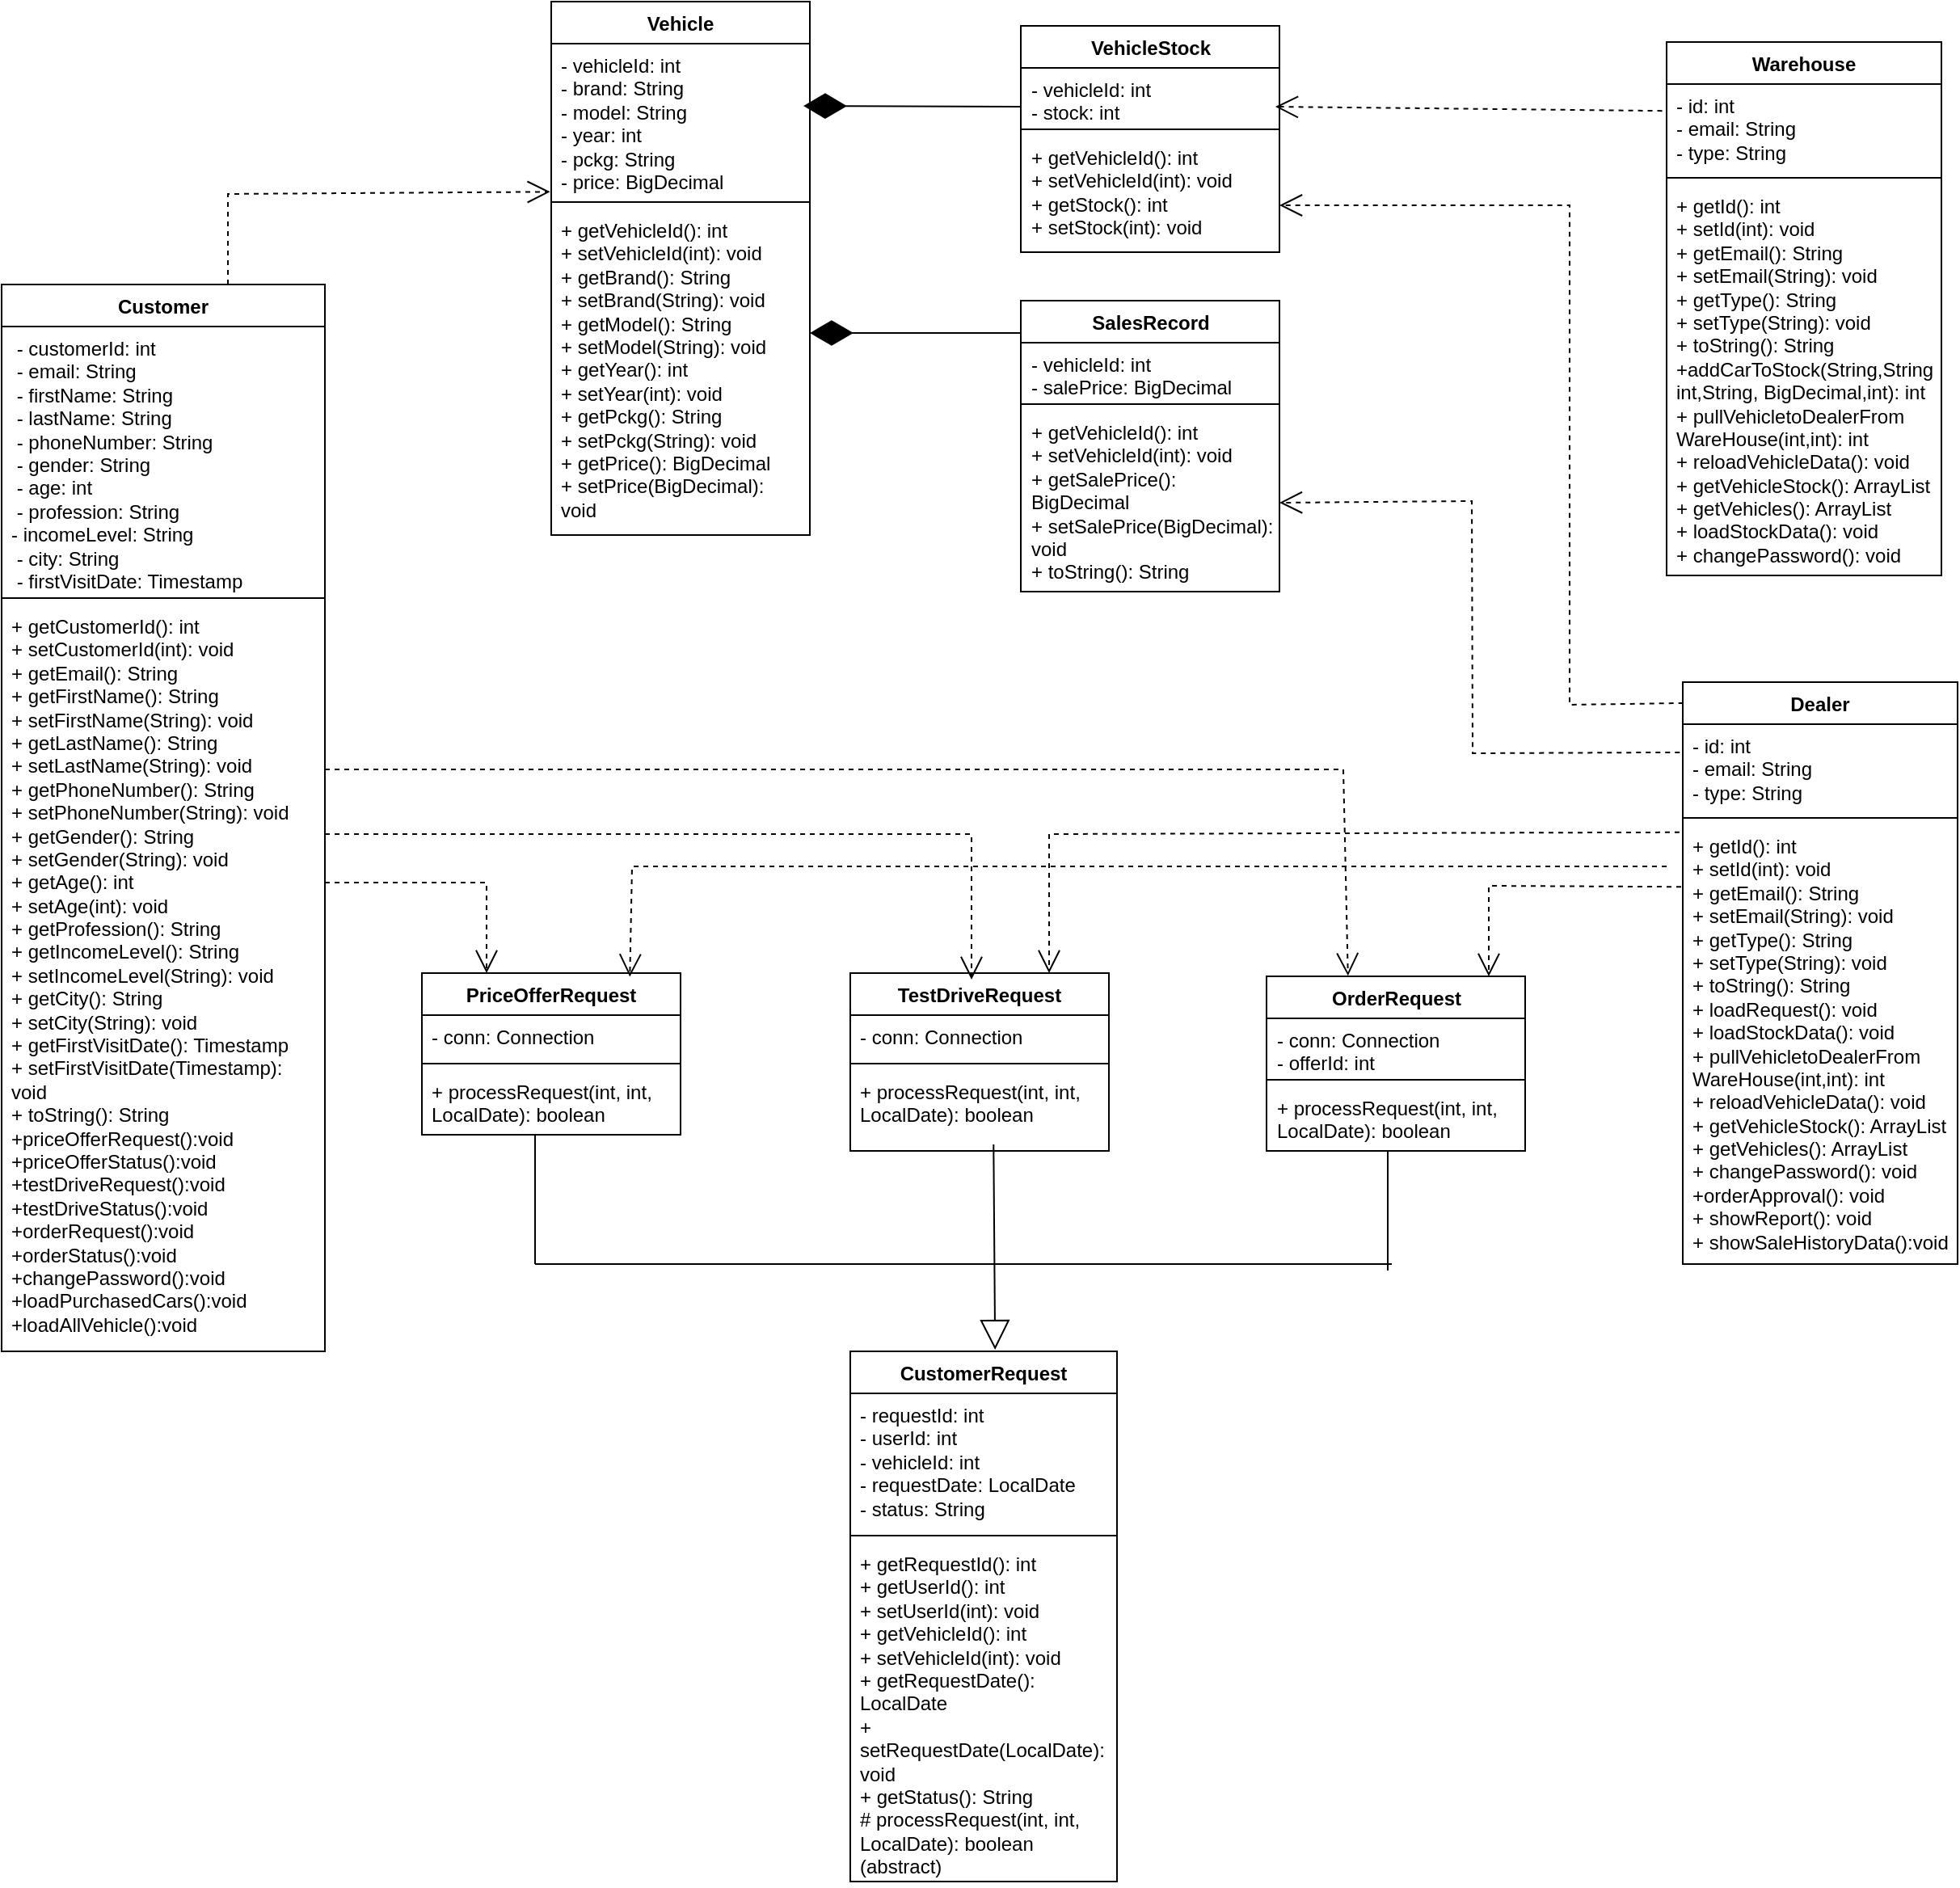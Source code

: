 <mxfile version="27.0.6">
  <diagram id="x4PMkEdaliVvU4ubL6ev" name="Sayfa -3">
    <mxGraphModel dx="1379" dy="4238" grid="1" gridSize="10" guides="1" tooltips="1" connect="1" arrows="1" fold="1" page="1" pageScale="1" pageWidth="827" pageHeight="1169" math="0" shadow="0">
      <root>
        <mxCell id="0" />
        <mxCell id="1" parent="0" />
        <mxCell id="O4r0DEGUuwY-fW2WoaTw-1" value="Customer" style="swimlane;fontStyle=1;align=center;verticalAlign=top;childLayout=stackLayout;horizontal=1;startSize=26;horizontalStack=0;resizeParent=1;resizeParentMax=0;resizeLast=0;collapsible=1;marginBottom=0;whiteSpace=wrap;html=1;" parent="1" vertex="1">
          <mxGeometry x="70" y="-2260" width="200" height="660" as="geometry" />
        </mxCell>
        <mxCell id="O4r0DEGUuwY-fW2WoaTw-2" value="&lt;div&gt;&amp;nbsp;- customerId: int&amp;nbsp; &amp;nbsp; &amp;nbsp; &amp;nbsp;&amp;nbsp;&lt;/div&gt;&lt;div&gt;&lt;span style=&quot;background-color: transparent; color: light-dark(rgb(0, 0, 0), rgb(255, 255, 255));&quot;&gt;&amp;nbsp;- email: String&amp;nbsp; &amp;nbsp; &amp;nbsp; &amp;nbsp; &amp;nbsp; &amp;nbsp;&amp;nbsp;&lt;/span&gt;&lt;/div&gt;&lt;div&gt;&amp;nbsp;- firstName: String&amp;nbsp; &amp;nbsp; &amp;nbsp; &amp;nbsp;&amp;nbsp;&lt;/div&gt;&lt;div&gt;&amp;nbsp;- lastName: String&amp;nbsp; &amp;nbsp; &amp;nbsp; &amp;nbsp; &amp;nbsp;&lt;/div&gt;&lt;div&gt;&amp;nbsp;- phoneNumber: String&amp;nbsp; &amp;nbsp; &amp;nbsp;&amp;nbsp;&lt;/div&gt;&lt;div&gt;&amp;nbsp;- gender: String&amp;nbsp; &amp;nbsp; &amp;nbsp; &amp;nbsp; &amp;nbsp; &amp;nbsp;&lt;/div&gt;&lt;div&gt;&amp;nbsp;- age: int&amp;nbsp; &amp;nbsp; &amp;nbsp; &amp;nbsp; &amp;nbsp; &amp;nbsp; &amp;nbsp; &amp;nbsp; &amp;nbsp;&lt;/div&gt;&lt;div&gt;&amp;nbsp;- profession: String&amp;nbsp; &amp;nbsp; &amp;nbsp; &amp;nbsp;&lt;/div&gt;&lt;div&gt;- incomeLevel: String&amp;nbsp; &amp;nbsp; &amp;nbsp;&amp;nbsp;&lt;/div&gt;&lt;div&gt;&amp;nbsp;- city: String&amp;nbsp; &amp;nbsp; &amp;nbsp; &amp;nbsp; &amp;nbsp; &amp;nbsp; &amp;nbsp;&lt;/div&gt;&lt;div&gt;&amp;nbsp;- firstVisitDate: Timestamp&lt;br&gt;&lt;/div&gt;" style="text;strokeColor=none;fillColor=none;align=left;verticalAlign=top;spacingLeft=4;spacingRight=4;overflow=hidden;rotatable=0;points=[[0,0.5],[1,0.5]];portConstraint=eastwest;whiteSpace=wrap;html=1;" parent="O4r0DEGUuwY-fW2WoaTw-1" vertex="1">
          <mxGeometry y="26" width="200" height="164" as="geometry" />
        </mxCell>
        <mxCell id="O4r0DEGUuwY-fW2WoaTw-3" value="" style="line;strokeWidth=1;fillColor=none;align=left;verticalAlign=middle;spacingTop=-1;spacingLeft=3;spacingRight=3;rotatable=0;labelPosition=right;points=[];portConstraint=eastwest;strokeColor=inherit;" parent="O4r0DEGUuwY-fW2WoaTw-1" vertex="1">
          <mxGeometry y="190" width="200" height="8" as="geometry" />
        </mxCell>
        <mxCell id="O4r0DEGUuwY-fW2WoaTw-4" value="&lt;div&gt;+ getCustomerId(): int&lt;/div&gt;&lt;div&gt;+ setCustomerId(int): void&lt;/div&gt;&lt;div&gt;+ getEmail(): String&lt;/div&gt;&lt;div&gt;+ getFirstName(): String&lt;/div&gt;&lt;div&gt;+ setFirstName(String): void&lt;/div&gt;&lt;div&gt;+ getLastName(): String&lt;/div&gt;&lt;div&gt;+ setLastName(String): void&lt;/div&gt;&lt;div&gt;+ getPhoneNumber(): String&lt;/div&gt;&lt;div&gt;+ setPhoneNumber(String): void&lt;/div&gt;&lt;div&gt;+ getGender(): String&lt;/div&gt;&lt;div&gt;+ setGender(String): void&lt;/div&gt;&lt;div&gt;+ getAge(): int&lt;/div&gt;&lt;div&gt;+ setAge(int): void&lt;/div&gt;&lt;div&gt;+ getProfession(): String&lt;/div&gt;&lt;div&gt;+ getIncomeLevel(): String&lt;/div&gt;&lt;div&gt;+ setIncomeLevel(String): void&lt;/div&gt;&lt;div&gt;+ getCity(): String&lt;/div&gt;&lt;div&gt;+ setCity(String): void&lt;/div&gt;&lt;div&gt;+ getFirstVisitDate(): Timestamp&lt;/div&gt;&lt;div&gt;+ setFirstVisitDate(Timestamp): void&lt;/div&gt;&lt;div&gt;+ toString(): String&lt;/div&gt;&lt;div&gt;+priceOfferRequest():void&lt;/div&gt;&lt;div&gt;+priceOfferStatus():void&lt;/div&gt;&lt;div&gt;+testDriveRequest():void&lt;/div&gt;&lt;div&gt;+testDriveStatus():void&lt;/div&gt;&lt;div&gt;+orderRequest():void&lt;/div&gt;&lt;div&gt;+orderStatus():void&lt;/div&gt;&lt;div&gt;+changePassword():void&lt;/div&gt;&lt;div&gt;+loadPurchasedCars():void&lt;/div&gt;&lt;div&gt;+loadAllVehicle():void&lt;/div&gt;" style="text;strokeColor=none;fillColor=none;align=left;verticalAlign=top;spacingLeft=4;spacingRight=4;overflow=hidden;rotatable=0;points=[[0,0.5],[1,0.5]];portConstraint=eastwest;whiteSpace=wrap;html=1;" parent="O4r0DEGUuwY-fW2WoaTw-1" vertex="1">
          <mxGeometry y="198" width="200" height="462" as="geometry" />
        </mxCell>
        <mxCell id="O4r0DEGUuwY-fW2WoaTw-5" value="Warehouse&lt;div&gt;&lt;br&gt;&lt;/div&gt;" style="swimlane;fontStyle=1;align=center;verticalAlign=top;childLayout=stackLayout;horizontal=1;startSize=26;horizontalStack=0;resizeParent=1;resizeParentMax=0;resizeLast=0;collapsible=1;marginBottom=0;whiteSpace=wrap;html=1;" parent="1" vertex="1">
          <mxGeometry x="1100" y="-2410" width="170" height="330" as="geometry" />
        </mxCell>
        <mxCell id="O4r0DEGUuwY-fW2WoaTw-6" value="&lt;div&gt;- id: int&lt;/div&gt;&lt;div&gt;- email: String&lt;/div&gt;&lt;div&gt;- type: String&lt;/div&gt;" style="text;strokeColor=none;fillColor=none;align=left;verticalAlign=top;spacingLeft=4;spacingRight=4;overflow=hidden;rotatable=0;points=[[0,0.5],[1,0.5]];portConstraint=eastwest;whiteSpace=wrap;html=1;" parent="O4r0DEGUuwY-fW2WoaTw-5" vertex="1">
          <mxGeometry y="26" width="170" height="54" as="geometry" />
        </mxCell>
        <mxCell id="O4r0DEGUuwY-fW2WoaTw-7" value="" style="line;strokeWidth=1;fillColor=none;align=left;verticalAlign=middle;spacingTop=-1;spacingLeft=3;spacingRight=3;rotatable=0;labelPosition=right;points=[];portConstraint=eastwest;strokeColor=inherit;" parent="O4r0DEGUuwY-fW2WoaTw-5" vertex="1">
          <mxGeometry y="80" width="170" height="8" as="geometry" />
        </mxCell>
        <mxCell id="O4r0DEGUuwY-fW2WoaTw-8" value="&lt;div&gt;+ getId(): int&lt;/div&gt;&lt;div&gt;+ setId(int): void&lt;/div&gt;&lt;div&gt;+ getEmail(): String&lt;/div&gt;&lt;div&gt;+ setEmail(String): void&lt;/div&gt;&lt;div&gt;+ getType(): String&lt;/div&gt;&lt;div&gt;+ setType(String): void&lt;/div&gt;&lt;div&gt;+ toString(): String&lt;/div&gt;&lt;div&gt;+addCarToStock(String,String,&lt;/div&gt;&lt;div&gt;int,String, BigDecimal,int): int&lt;/div&gt;&lt;div&gt;&lt;div&gt;+ pullVehicletoDealerFrom&lt;/div&gt;&lt;div&gt;WareHouse(int,int): int&lt;/div&gt;&lt;/div&gt;&lt;div&gt;+ reloadVehicleData(): void&lt;/div&gt;&lt;div&gt;+ getVehicleStock(): ArrayList&lt;/div&gt;&lt;div&gt;+ getVehicles(): ArrayList&lt;/div&gt;&lt;div&gt;&lt;div&gt;+ loadStockData(): void&lt;/div&gt;&lt;/div&gt;&lt;div&gt;&lt;div&gt;+ changePassword(): void&lt;/div&gt;&lt;/div&gt;&lt;div&gt;&lt;br&gt;&lt;/div&gt;&lt;div&gt;&lt;br&gt;&lt;/div&gt;&lt;div&gt;&lt;br&gt;&lt;/div&gt;&lt;div&gt;&lt;br&gt;&lt;/div&gt;" style="text;strokeColor=none;fillColor=none;align=left;verticalAlign=top;spacingLeft=4;spacingRight=4;overflow=hidden;rotatable=0;points=[[0,0.5],[1,0.5]];portConstraint=eastwest;whiteSpace=wrap;html=1;" parent="O4r0DEGUuwY-fW2WoaTw-5" vertex="1">
          <mxGeometry y="88" width="170" height="242" as="geometry" />
        </mxCell>
        <mxCell id="O4r0DEGUuwY-fW2WoaTw-9" value="VehicleStock" style="swimlane;fontStyle=1;align=center;verticalAlign=top;childLayout=stackLayout;horizontal=1;startSize=26;horizontalStack=0;resizeParent=1;resizeParentMax=0;resizeLast=0;collapsible=1;marginBottom=0;whiteSpace=wrap;html=1;" parent="1" vertex="1">
          <mxGeometry x="700.5" y="-2420" width="160" height="140" as="geometry" />
        </mxCell>
        <mxCell id="O4r0DEGUuwY-fW2WoaTw-10" value="- vehicleId: int&#xa;- stock: int" style="text;strokeColor=none;fillColor=none;align=left;verticalAlign=top;spacingLeft=4;spacingRight=4;overflow=hidden;rotatable=0;points=[[0,0.5],[1,0.5]];portConstraint=eastwest;whiteSpace=wrap;html=1;" parent="O4r0DEGUuwY-fW2WoaTw-9" vertex="1">
          <mxGeometry y="26" width="160" height="34" as="geometry" />
        </mxCell>
        <mxCell id="O4r0DEGUuwY-fW2WoaTw-11" value="" style="line;strokeWidth=1;fillColor=none;align=left;verticalAlign=middle;spacingTop=-1;spacingLeft=3;spacingRight=3;rotatable=0;labelPosition=right;points=[];portConstraint=eastwest;strokeColor=inherit;" parent="O4r0DEGUuwY-fW2WoaTw-9" vertex="1">
          <mxGeometry y="60" width="160" height="8" as="geometry" />
        </mxCell>
        <mxCell id="O4r0DEGUuwY-fW2WoaTw-12" value="&lt;div&gt;+ getVehicleId(): int&lt;/div&gt;&lt;div&gt;+ setVehicleId(int): void&lt;/div&gt;&lt;div&gt;+ getStock(): int&lt;/div&gt;&lt;div&gt;+ setStock(int): void&lt;/div&gt;" style="text;strokeColor=none;fillColor=none;align=left;verticalAlign=top;spacingLeft=4;spacingRight=4;overflow=hidden;rotatable=0;points=[[0,0.5],[1,0.5]];portConstraint=eastwest;whiteSpace=wrap;html=1;" parent="O4r0DEGUuwY-fW2WoaTw-9" vertex="1">
          <mxGeometry y="68" width="160" height="72" as="geometry" />
        </mxCell>
        <mxCell id="O4r0DEGUuwY-fW2WoaTw-13" value="Vehicle" style="swimlane;fontStyle=1;align=center;verticalAlign=top;childLayout=stackLayout;horizontal=1;startSize=26;horizontalStack=0;resizeParent=1;resizeParentMax=0;resizeLast=0;collapsible=1;marginBottom=0;whiteSpace=wrap;html=1;" parent="1" vertex="1">
          <mxGeometry x="410" y="-2435" width="160" height="330" as="geometry">
            <mxRectangle x="280" y="-140" width="80" height="30" as="alternateBounds" />
          </mxGeometry>
        </mxCell>
        <mxCell id="O4r0DEGUuwY-fW2WoaTw-14" value="&lt;div&gt;- vehicleId: int&lt;/div&gt;&lt;div&gt;- brand: String&lt;/div&gt;&lt;div&gt;- model: String&lt;/div&gt;&lt;div&gt;- year: int&lt;/div&gt;&lt;div&gt;- pckg: String&lt;/div&gt;&lt;div&gt;- price: BigDecimal&lt;/div&gt;&lt;div&gt;&lt;br&gt;&lt;/div&gt;" style="text;strokeColor=none;fillColor=none;align=left;verticalAlign=top;spacingLeft=4;spacingRight=4;overflow=hidden;rotatable=0;points=[[0,0.5],[1,0.5]];portConstraint=eastwest;whiteSpace=wrap;html=1;" parent="O4r0DEGUuwY-fW2WoaTw-13" vertex="1">
          <mxGeometry y="26" width="160" height="94" as="geometry" />
        </mxCell>
        <mxCell id="O4r0DEGUuwY-fW2WoaTw-15" value="" style="line;strokeWidth=1;fillColor=none;align=left;verticalAlign=middle;spacingTop=-1;spacingLeft=3;spacingRight=3;rotatable=0;labelPosition=right;points=[];portConstraint=eastwest;strokeColor=inherit;" parent="O4r0DEGUuwY-fW2WoaTw-13" vertex="1">
          <mxGeometry y="120" width="160" height="8" as="geometry" />
        </mxCell>
        <mxCell id="O4r0DEGUuwY-fW2WoaTw-16" value="&lt;div&gt;+ getVehicleId(): int&lt;/div&gt;&lt;div&gt;+ setVehicleId(int): void&lt;/div&gt;&lt;div&gt;+ getBrand(): String&lt;/div&gt;&lt;div&gt;+ setBrand(String): void&lt;/div&gt;&lt;div&gt;+ getModel(): String&lt;/div&gt;&lt;div&gt;+ setModel(String): void&lt;/div&gt;&lt;div&gt;+ getYear(): int&lt;/div&gt;&lt;div&gt;+ setYear(int): void&lt;/div&gt;&lt;div&gt;+ getPckg(): String&lt;/div&gt;&lt;div&gt;+ setPckg(String): void&lt;/div&gt;&lt;div&gt;+ getPrice(): BigDecimal&lt;/div&gt;&lt;div&gt;+ setPrice(BigDecimal): void&lt;/div&gt;" style="text;strokeColor=none;fillColor=none;align=left;verticalAlign=top;spacingLeft=4;spacingRight=4;overflow=hidden;rotatable=0;points=[[0,0.5],[1,0.5]];portConstraint=eastwest;whiteSpace=wrap;html=1;" parent="O4r0DEGUuwY-fW2WoaTw-13" vertex="1">
          <mxGeometry y="128" width="160" height="202" as="geometry" />
        </mxCell>
        <mxCell id="O4r0DEGUuwY-fW2WoaTw-17" value="SalesRecord" style="swimlane;fontStyle=1;align=center;verticalAlign=top;childLayout=stackLayout;horizontal=1;startSize=26;horizontalStack=0;resizeParent=1;resizeParentMax=0;resizeLast=0;collapsible=1;marginBottom=0;whiteSpace=wrap;html=1;" parent="1" vertex="1">
          <mxGeometry x="700.5" y="-2250" width="160" height="180" as="geometry" />
        </mxCell>
        <mxCell id="O4r0DEGUuwY-fW2WoaTw-18" value="&lt;div&gt;- vehicleId: int&lt;/div&gt;&lt;div&gt;- salePrice: BigDecimal&lt;/div&gt;" style="text;strokeColor=none;fillColor=none;align=left;verticalAlign=top;spacingLeft=4;spacingRight=4;overflow=hidden;rotatable=0;points=[[0,0.5],[1,0.5]];portConstraint=eastwest;whiteSpace=wrap;html=1;" parent="O4r0DEGUuwY-fW2WoaTw-17" vertex="1">
          <mxGeometry y="26" width="160" height="34" as="geometry" />
        </mxCell>
        <mxCell id="O4r0DEGUuwY-fW2WoaTw-19" value="" style="line;strokeWidth=1;fillColor=none;align=left;verticalAlign=middle;spacingTop=-1;spacingLeft=3;spacingRight=3;rotatable=0;labelPosition=right;points=[];portConstraint=eastwest;strokeColor=inherit;" parent="O4r0DEGUuwY-fW2WoaTw-17" vertex="1">
          <mxGeometry y="60" width="160" height="8" as="geometry" />
        </mxCell>
        <mxCell id="O4r0DEGUuwY-fW2WoaTw-20" value="&lt;div&gt;+ getVehicleId(): int&lt;/div&gt;&lt;div&gt;+ setVehicleId(int): void&lt;/div&gt;&lt;div&gt;+ getSalePrice(): BigDecimal&lt;/div&gt;&lt;div&gt;+ setSalePrice(BigDecimal): void&lt;/div&gt;&lt;div&gt;+ toString(): String&lt;/div&gt;" style="text;strokeColor=none;fillColor=none;align=left;verticalAlign=top;spacingLeft=4;spacingRight=4;overflow=hidden;rotatable=0;points=[[0,0.5],[1,0.5]];portConstraint=eastwest;whiteSpace=wrap;html=1;" parent="O4r0DEGUuwY-fW2WoaTw-17" vertex="1">
          <mxGeometry y="68" width="160" height="112" as="geometry" />
        </mxCell>
        <mxCell id="mTdWR0q0eWLyEb_zG3Xh-1" value="CustomerRequest&lt;span style=&quot;color: rgba(0, 0, 0, 0); font-family: monospace; font-size: 0px; font-weight: 400; text-align: start; text-wrap-mode: nowrap;&quot;&gt;%3CmxGraphModel%3E%3Croot%3E%3CmxCell%20id%3D%220%22%2F%3E%3CmxCell%20id%3D%221%22%20parent%3D%220%22%2F%3E%3CmxCell%20id%3D%222%22%20value%3D%22Customer%22%20style%3D%22swimlane%3BfontStyle%3D1%3Balign%3Dcenter%3BverticalAlign%3Dtop%3BchildLayout%3DstackLayout%3Bhorizontal%3D1%3BstartSize%3D26%3BhorizontalStack%3D0%3BresizeParent%3D1%3BresizeParentMax%3D0%3BresizeLast%3D0%3Bcollapsible%3D1%3BmarginBottom%3D0%3BwhiteSpace%3Dwrap%3Bhtml%3D1%3B%22%20vertex%3D%221%22%20parent%3D%221%22%3E%3CmxGeometry%20x%3D%2250%22%20y%3D%2240%22%20width%3D%22160%22%20height%3D%2286%22%20as%3D%22geometry%22%2F%3E%3C%2FmxCell%3E%3CmxCell%20id%3D%223%22%20value%3D%22%2B%20field%3A%20type%22%20style%3D%22text%3BstrokeColor%3Dnone%3BfillColor%3Dnone%3Balign%3Dleft%3BverticalAlign%3Dtop%3BspacingLeft%3D4%3BspacingRight%3D4%3Boverflow%3Dhidden%3Brotatable%3D0%3Bpoints%3D%5B%5B0%2C0.5%5D%2C%5B1%2C0.5%5D%5D%3BportConstraint%3Deastwest%3BwhiteSpace%3Dwrap%3Bhtml%3D1%3B%22%20vertex%3D%221%22%20parent%3D%222%22%3E%3CmxGeometry%20y%3D%2226%22%20width%3D%22160%22%20height%3D%2226%22%20as%3D%22geometry%22%2F%3E%3C%2FmxCell%3E%3CmxCell%20id%3D%224%22%20value%3D%22%22%20style%3D%22line%3BstrokeWidth%3D1%3BfillColor%3Dnone%3Balign%3Dleft%3BverticalAlign%3Dmiddle%3BspacingTop%3D-1%3BspacingLeft%3D3%3BspacingRight%3D3%3Brotatable%3D0%3BlabelPosition%3Dright%3Bpoints%3D%5B%5D%3BportConstraint%3Deastwest%3BstrokeColor%3Dinherit%3B%22%20vertex%3D%221%22%20parent%3D%222%22%3E%3CmxGeometry%20y%3D%2252%22%20width%3D%22160%22%20height%3D%228%22%20as%3D%22geometry%22%2F%3E%3C%2FmxCell%3E%3CmxCell%20id%3D%225%22%20value%3D%22%2B%20method(type)%3A%20type%22%20style%3D%22text%3BstrokeColor%3Dnone%3BfillColor%3Dnone%3Balign%3Dleft%3BverticalAlign%3Dtop%3BspacingLeft%3D4%3BspacingRight%3D4%3Boverflow%3Dhidden%3Brotatable%3D0%3Bpoints%3D%5B%5B0%2C0.5%5D%2C%5B1%2C0.5%5D%5D%3BportConstraint%3Deastwest%3BwhiteSpace%3Dwrap%3Bhtml%3D1%3B%22%20vertex%3D%221%22%20parent%3D%222%22%3E%3CmxGeometry%20y%3D%2260%22%20width%3D%22160%22%20height%3D%2226%22%20as%3D%22geometry%22%2F%3E%3C%2FmxCell%3E%3C%2Froot%3E%3C%2FmxGraphModel%3E&lt;/span&gt;" style="swimlane;fontStyle=1;align=center;verticalAlign=top;childLayout=stackLayout;horizontal=1;startSize=26;horizontalStack=0;resizeParent=1;resizeParentMax=0;resizeLast=0;collapsible=1;marginBottom=0;whiteSpace=wrap;html=1;" parent="1" vertex="1">
          <mxGeometry x="595" y="-1600" width="165" height="328" as="geometry" />
        </mxCell>
        <mxCell id="mTdWR0q0eWLyEb_zG3Xh-2" value="&lt;div&gt;- requestId: int&lt;/div&gt;&lt;div&gt;- userId: int&lt;/div&gt;&lt;div&gt;- vehicleId: int&lt;/div&gt;&lt;div&gt;- requestDate: LocalDate&lt;/div&gt;&lt;div&gt;- status: String&lt;/div&gt;" style="text;strokeColor=none;fillColor=none;align=left;verticalAlign=top;spacingLeft=4;spacingRight=4;overflow=hidden;rotatable=0;points=[[0,0.5],[1,0.5]];portConstraint=eastwest;whiteSpace=wrap;html=1;" parent="mTdWR0q0eWLyEb_zG3Xh-1" vertex="1">
          <mxGeometry y="26" width="165" height="84" as="geometry" />
        </mxCell>
        <mxCell id="mTdWR0q0eWLyEb_zG3Xh-3" value="" style="line;strokeWidth=1;fillColor=none;align=left;verticalAlign=middle;spacingTop=-1;spacingLeft=3;spacingRight=3;rotatable=0;labelPosition=right;points=[];portConstraint=eastwest;strokeColor=inherit;" parent="mTdWR0q0eWLyEb_zG3Xh-1" vertex="1">
          <mxGeometry y="110" width="165" height="8" as="geometry" />
        </mxCell>
        <mxCell id="mTdWR0q0eWLyEb_zG3Xh-4" value="&lt;div&gt;+ getRequestId(): int&lt;/div&gt;&lt;div&gt;+ getUserId(): int&lt;/div&gt;&lt;div&gt;+ setUserId(int): void&lt;/div&gt;&lt;div&gt;+ getVehicleId(): int&lt;/div&gt;&lt;div&gt;+ setVehicleId(int): void&lt;/div&gt;&lt;div&gt;+ getRequestDate(): LocalDate&lt;/div&gt;&lt;div&gt;+ setRequestDate(LocalDate): void&lt;/div&gt;&lt;div&gt;+ getStatus(): String&lt;/div&gt;&lt;div&gt;# processRequest(int, int, LocalDate): boolean (abstract)&lt;/div&gt;" style="text;strokeColor=none;fillColor=none;align=left;verticalAlign=top;spacingLeft=4;spacingRight=4;overflow=hidden;rotatable=0;points=[[0,0.5],[1,0.5]];portConstraint=eastwest;whiteSpace=wrap;html=1;" parent="mTdWR0q0eWLyEb_zG3Xh-1" vertex="1">
          <mxGeometry y="118" width="165" height="210" as="geometry" />
        </mxCell>
        <mxCell id="mTdWR0q0eWLyEb_zG3Xh-5" value="OrderRequest" style="swimlane;fontStyle=1;align=center;verticalAlign=top;childLayout=stackLayout;horizontal=1;startSize=26;horizontalStack=0;resizeParent=1;resizeParentMax=0;resizeLast=0;collapsible=1;marginBottom=0;whiteSpace=wrap;html=1;" parent="1" vertex="1">
          <mxGeometry x="852.5" y="-1832" width="160" height="108" as="geometry" />
        </mxCell>
        <mxCell id="mTdWR0q0eWLyEb_zG3Xh-6" value="&lt;div&gt;- conn: Connection&lt;/div&gt;&lt;div&gt;- offerId: int&lt;/div&gt;" style="text;strokeColor=none;fillColor=none;align=left;verticalAlign=top;spacingLeft=4;spacingRight=4;overflow=hidden;rotatable=0;points=[[0,0.5],[1,0.5]];portConstraint=eastwest;whiteSpace=wrap;html=1;" parent="mTdWR0q0eWLyEb_zG3Xh-5" vertex="1">
          <mxGeometry y="26" width="160" height="34" as="geometry" />
        </mxCell>
        <mxCell id="mTdWR0q0eWLyEb_zG3Xh-7" value="" style="line;strokeWidth=1;fillColor=none;align=left;verticalAlign=middle;spacingTop=-1;spacingLeft=3;spacingRight=3;rotatable=0;labelPosition=right;points=[];portConstraint=eastwest;strokeColor=inherit;" parent="mTdWR0q0eWLyEb_zG3Xh-5" vertex="1">
          <mxGeometry y="60" width="160" height="8" as="geometry" />
        </mxCell>
        <mxCell id="mTdWR0q0eWLyEb_zG3Xh-8" value="+ processRequest(int, int, LocalDate): boolean" style="text;strokeColor=none;fillColor=none;align=left;verticalAlign=top;spacingLeft=4;spacingRight=4;overflow=hidden;rotatable=0;points=[[0,0.5],[1,0.5]];portConstraint=eastwest;whiteSpace=wrap;html=1;" parent="mTdWR0q0eWLyEb_zG3Xh-5" vertex="1">
          <mxGeometry y="68" width="160" height="40" as="geometry" />
        </mxCell>
        <mxCell id="mTdWR0q0eWLyEb_zG3Xh-9" value="PriceOfferRequest" style="swimlane;fontStyle=1;align=center;verticalAlign=top;childLayout=stackLayout;horizontal=1;startSize=26;horizontalStack=0;resizeParent=1;resizeParentMax=0;resizeLast=0;collapsible=1;marginBottom=0;whiteSpace=wrap;html=1;" parent="1" vertex="1">
          <mxGeometry x="330" y="-1834" width="160" height="100" as="geometry" />
        </mxCell>
        <mxCell id="mTdWR0q0eWLyEb_zG3Xh-10" value="- conn: Connection" style="text;strokeColor=none;fillColor=none;align=left;verticalAlign=top;spacingLeft=4;spacingRight=4;overflow=hidden;rotatable=0;points=[[0,0.5],[1,0.5]];portConstraint=eastwest;whiteSpace=wrap;html=1;" parent="mTdWR0q0eWLyEb_zG3Xh-9" vertex="1">
          <mxGeometry y="26" width="160" height="26" as="geometry" />
        </mxCell>
        <mxCell id="mTdWR0q0eWLyEb_zG3Xh-11" value="" style="line;strokeWidth=1;fillColor=none;align=left;verticalAlign=middle;spacingTop=-1;spacingLeft=3;spacingRight=3;rotatable=0;labelPosition=right;points=[];portConstraint=eastwest;strokeColor=inherit;" parent="mTdWR0q0eWLyEb_zG3Xh-9" vertex="1">
          <mxGeometry y="52" width="160" height="8" as="geometry" />
        </mxCell>
        <mxCell id="mTdWR0q0eWLyEb_zG3Xh-12" value="+ processRequest(int, int, LocalDate): boolean" style="text;strokeColor=none;fillColor=none;align=left;verticalAlign=top;spacingLeft=4;spacingRight=4;overflow=hidden;rotatable=0;points=[[0,0.5],[1,0.5]];portConstraint=eastwest;whiteSpace=wrap;html=1;" parent="mTdWR0q0eWLyEb_zG3Xh-9" vertex="1">
          <mxGeometry y="60" width="160" height="40" as="geometry" />
        </mxCell>
        <mxCell id="mTdWR0q0eWLyEb_zG3Xh-13" value="TestDriveRequest" style="swimlane;fontStyle=1;align=center;verticalAlign=top;childLayout=stackLayout;horizontal=1;startSize=26;horizontalStack=0;resizeParent=1;resizeParentMax=0;resizeLast=0;collapsible=1;marginBottom=0;whiteSpace=wrap;html=1;" parent="1" vertex="1">
          <mxGeometry x="595" y="-1834" width="160" height="110" as="geometry" />
        </mxCell>
        <mxCell id="mTdWR0q0eWLyEb_zG3Xh-14" value="- conn: Connection" style="text;strokeColor=none;fillColor=none;align=left;verticalAlign=top;spacingLeft=4;spacingRight=4;overflow=hidden;rotatable=0;points=[[0,0.5],[1,0.5]];portConstraint=eastwest;whiteSpace=wrap;html=1;" parent="mTdWR0q0eWLyEb_zG3Xh-13" vertex="1">
          <mxGeometry y="26" width="160" height="26" as="geometry" />
        </mxCell>
        <mxCell id="mTdWR0q0eWLyEb_zG3Xh-15" value="" style="line;strokeWidth=1;fillColor=none;align=left;verticalAlign=middle;spacingTop=-1;spacingLeft=3;spacingRight=3;rotatable=0;labelPosition=right;points=[];portConstraint=eastwest;strokeColor=inherit;" parent="mTdWR0q0eWLyEb_zG3Xh-13" vertex="1">
          <mxGeometry y="52" width="160" height="8" as="geometry" />
        </mxCell>
        <mxCell id="mTdWR0q0eWLyEb_zG3Xh-16" value="+ processRequest(int, int, LocalDate): boolean" style="text;strokeColor=none;fillColor=none;align=left;verticalAlign=top;spacingLeft=4;spacingRight=4;overflow=hidden;rotatable=0;points=[[0,0.5],[1,0.5]];portConstraint=eastwest;whiteSpace=wrap;html=1;" parent="mTdWR0q0eWLyEb_zG3Xh-13" vertex="1">
          <mxGeometry y="60" width="160" height="50" as="geometry" />
        </mxCell>
        <mxCell id="2nlFY4B3UIdk3Jtn2ePN-7" value="" style="endArrow=block;endSize=16;endFill=0;html=1;rounded=0;exitX=0.554;exitY=0.92;exitDx=0;exitDy=0;exitPerimeter=0;entryX=0.543;entryY=-0.003;entryDx=0;entryDy=0;entryPerimeter=0;" parent="1" source="mTdWR0q0eWLyEb_zG3Xh-16" target="mTdWR0q0eWLyEb_zG3Xh-1" edge="1">
          <mxGeometry width="160" relative="1" as="geometry">
            <mxPoint x="680" y="-1710" as="sourcePoint" />
            <mxPoint x="684" y="-1590" as="targetPoint" />
            <Array as="points" />
          </mxGeometry>
        </mxCell>
        <mxCell id="2nlFY4B3UIdk3Jtn2ePN-9" value="" style="line;strokeWidth=1;fillColor=none;align=left;verticalAlign=middle;spacingTop=-1;spacingLeft=3;spacingRight=3;rotatable=0;labelPosition=right;points=[];portConstraint=eastwest;strokeColor=inherit;direction=north;" parent="1" vertex="1">
          <mxGeometry x="885" y="-1724" width="85" height="74" as="geometry" />
        </mxCell>
        <mxCell id="2nlFY4B3UIdk3Jtn2ePN-13" value="" style="line;strokeWidth=1;fillColor=none;align=left;verticalAlign=middle;spacingTop=-1;spacingLeft=3;spacingRight=3;rotatable=0;labelPosition=right;points=[];portConstraint=eastwest;strokeColor=inherit;direction=south;" parent="1" vertex="1">
          <mxGeometry x="357.5" y="-1734" width="85" height="80" as="geometry" />
        </mxCell>
        <mxCell id="2nlFY4B3UIdk3Jtn2ePN-14" value="" style="line;strokeWidth=1;fillColor=none;align=left;verticalAlign=middle;spacingTop=-1;spacingLeft=3;spacingRight=3;rotatable=0;labelPosition=right;points=[];portConstraint=eastwest;strokeColor=inherit;direction=east;" parent="1" vertex="1">
          <mxGeometry x="400" y="-1658" width="530" height="8" as="geometry" />
        </mxCell>
        <mxCell id="oI8AsgajqY7vDi1srTsJ-1" value="&lt;div&gt;Dealer&lt;/div&gt;" style="swimlane;fontStyle=1;align=center;verticalAlign=top;childLayout=stackLayout;horizontal=1;startSize=26;horizontalStack=0;resizeParent=1;resizeParentMax=0;resizeLast=0;collapsible=1;marginBottom=0;whiteSpace=wrap;html=1;" parent="1" vertex="1">
          <mxGeometry x="1110" y="-2014" width="170" height="360" as="geometry" />
        </mxCell>
        <mxCell id="oI8AsgajqY7vDi1srTsJ-2" value="&lt;div&gt;- id: int&lt;/div&gt;&lt;div&gt;- email: String&lt;/div&gt;&lt;div&gt;- type: String&lt;/div&gt;" style="text;strokeColor=none;fillColor=none;align=left;verticalAlign=top;spacingLeft=4;spacingRight=4;overflow=hidden;rotatable=0;points=[[0,0.5],[1,0.5]];portConstraint=eastwest;whiteSpace=wrap;html=1;" parent="oI8AsgajqY7vDi1srTsJ-1" vertex="1">
          <mxGeometry y="26" width="170" height="54" as="geometry" />
        </mxCell>
        <mxCell id="oI8AsgajqY7vDi1srTsJ-3" value="" style="line;strokeWidth=1;fillColor=none;align=left;verticalAlign=middle;spacingTop=-1;spacingLeft=3;spacingRight=3;rotatable=0;labelPosition=right;points=[];portConstraint=eastwest;strokeColor=inherit;" parent="oI8AsgajqY7vDi1srTsJ-1" vertex="1">
          <mxGeometry y="80" width="170" height="8" as="geometry" />
        </mxCell>
        <mxCell id="oI8AsgajqY7vDi1srTsJ-4" value="&lt;div&gt;+ getId(): int&lt;/div&gt;&lt;div&gt;+ setId(int): void&lt;/div&gt;&lt;div&gt;+ getEmail(): String&lt;/div&gt;&lt;div&gt;+ setEmail(String): void&lt;/div&gt;&lt;div&gt;+ getType(): String&lt;/div&gt;&lt;div&gt;+ setType(String): void&lt;/div&gt;&lt;div&gt;+ toString(): String&lt;/div&gt;&lt;div&gt;+ loadRequest(): void&lt;/div&gt;&lt;div&gt;+ loadStockData(): void&lt;/div&gt;&lt;div&gt;+ pullVehicletoDealerFrom&lt;/div&gt;&lt;div&gt;WareHouse(int,int): int&lt;/div&gt;&lt;div&gt;+ reloadVehicleData(): void&lt;/div&gt;&lt;div&gt;+ getVehicleStock(): ArrayList&lt;/div&gt;&lt;div&gt;+ getVehicles(): ArrayList&lt;/div&gt;&lt;div&gt;+ changePassword(): void&lt;/div&gt;&lt;div&gt;+orderApproval(): void&lt;/div&gt;&lt;div&gt;+ showReport(): void&lt;/div&gt;&lt;div&gt;+ showSaleHistoryData():void&lt;/div&gt;" style="text;strokeColor=none;fillColor=none;align=left;verticalAlign=top;spacingLeft=4;spacingRight=4;overflow=hidden;rotatable=0;points=[[0,0.5],[1,0.5]];portConstraint=eastwest;whiteSpace=wrap;html=1;" parent="oI8AsgajqY7vDi1srTsJ-1" vertex="1">
          <mxGeometry y="88" width="170" height="272" as="geometry" />
        </mxCell>
        <mxCell id="oI8AsgajqY7vDi1srTsJ-7" value="" style="endArrow=diamondThin;endFill=1;endSize=24;html=1;rounded=0;entryX=0.975;entryY=0.41;entryDx=0;entryDy=0;entryPerimeter=0;" parent="1" target="O4r0DEGUuwY-fW2WoaTw-14" edge="1">
          <mxGeometry width="160" relative="1" as="geometry">
            <mxPoint x="700" y="-2370" as="sourcePoint" />
            <mxPoint x="590.5" y="-2370" as="targetPoint" />
          </mxGeometry>
        </mxCell>
        <mxCell id="oI8AsgajqY7vDi1srTsJ-8" value="" style="endArrow=diamondThin;endFill=1;endSize=24;html=1;rounded=0;entryX=0.982;entryY=0.676;entryDx=0;entryDy=0;entryPerimeter=0;" parent="1" edge="1">
          <mxGeometry width="160" relative="1" as="geometry">
            <mxPoint x="700.5" y="-2230" as="sourcePoint" />
            <mxPoint x="570" y="-2230" as="targetPoint" />
          </mxGeometry>
        </mxCell>
        <mxCell id="7MH09lFzpSzCHTuroijQ-1" value="" style="endArrow=open;endSize=12;dashed=1;html=1;rounded=0;entryX=0.25;entryY=0;entryDx=0;entryDy=0;" parent="1" target="mTdWR0q0eWLyEb_zG3Xh-9" edge="1">
          <mxGeometry width="160" relative="1" as="geometry">
            <mxPoint x="270" y="-1890" as="sourcePoint" />
            <mxPoint x="430" y="-1890" as="targetPoint" />
            <Array as="points">
              <mxPoint x="370" y="-1890" />
            </Array>
          </mxGeometry>
        </mxCell>
        <mxCell id="7MH09lFzpSzCHTuroijQ-2" value="" style="endArrow=open;endSize=12;dashed=1;html=1;rounded=0;entryX=0.25;entryY=0;entryDx=0;entryDy=0;exitX=-0.006;exitY=0.142;exitDx=0;exitDy=0;exitPerimeter=0;" parent="1" source="oI8AsgajqY7vDi1srTsJ-4" edge="1">
          <mxGeometry width="160" relative="1" as="geometry">
            <mxPoint x="1090" y="-1888" as="sourcePoint" />
            <mxPoint x="990" y="-1832" as="targetPoint" />
            <Array as="points">
              <mxPoint x="990" y="-1888" />
            </Array>
          </mxGeometry>
        </mxCell>
        <mxCell id="7MH09lFzpSzCHTuroijQ-3" value="" style="endArrow=open;endSize=12;dashed=1;html=1;rounded=0;" parent="1" edge="1">
          <mxGeometry width="160" relative="1" as="geometry">
            <mxPoint x="270" y="-1920" as="sourcePoint" />
            <mxPoint x="670" y="-1830" as="targetPoint" />
            <Array as="points">
              <mxPoint x="670" y="-1920" />
            </Array>
          </mxGeometry>
        </mxCell>
        <mxCell id="7MH09lFzpSzCHTuroijQ-4" value="" style="endArrow=open;endSize=12;dashed=1;html=1;rounded=0;entryX=0.315;entryY=-0.003;entryDx=0;entryDy=0;entryPerimeter=0;" parent="1" target="mTdWR0q0eWLyEb_zG3Xh-5" edge="1">
          <mxGeometry width="160" relative="1" as="geometry">
            <mxPoint x="270" y="-1960" as="sourcePoint" />
            <mxPoint x="670" y="-1870" as="targetPoint" />
            <Array as="points">
              <mxPoint x="900" y="-1960" />
            </Array>
          </mxGeometry>
        </mxCell>
        <mxCell id="7MH09lFzpSzCHTuroijQ-5" value="" style="endArrow=open;endSize=12;dashed=1;html=1;rounded=0;entryX=0.25;entryY=0;entryDx=0;entryDy=0;exitX=-0.012;exitY=0.018;exitDx=0;exitDy=0;exitPerimeter=0;" parent="1" source="oI8AsgajqY7vDi1srTsJ-4" edge="1">
          <mxGeometry width="160" relative="1" as="geometry">
            <mxPoint x="1100" y="-1920" as="sourcePoint" />
            <mxPoint x="718" y="-1834" as="targetPoint" />
            <Array as="points">
              <mxPoint x="718" y="-1920" />
            </Array>
          </mxGeometry>
        </mxCell>
        <mxCell id="7MH09lFzpSzCHTuroijQ-6" value="" style="endArrow=open;endSize=12;dashed=1;html=1;rounded=0;entryX=0.804;entryY=0.023;entryDx=0;entryDy=0;entryPerimeter=0;" parent="1" target="mTdWR0q0eWLyEb_zG3Xh-9" edge="1">
          <mxGeometry width="160" relative="1" as="geometry">
            <mxPoint x="1100" y="-1900" as="sourcePoint" />
            <mxPoint x="462.5" y="-1834" as="targetPoint" />
            <Array as="points">
              <mxPoint x="460" y="-1900" />
            </Array>
          </mxGeometry>
        </mxCell>
        <mxCell id="7MH09lFzpSzCHTuroijQ-7" value="" style="endArrow=open;endSize=12;dashed=1;html=1;rounded=0;entryX=0.25;entryY=0;entryDx=0;entryDy=0;exitX=-0.011;exitY=0.323;exitDx=0;exitDy=0;exitPerimeter=0;" parent="1" source="oI8AsgajqY7vDi1srTsJ-2" edge="1">
          <mxGeometry width="160" relative="1" as="geometry">
            <mxPoint x="980" y="-1950" as="sourcePoint" />
            <mxPoint x="860.5" y="-2125" as="targetPoint" />
            <Array as="points">
              <mxPoint x="980" y="-1970" />
              <mxPoint x="979.5" y="-2126" />
            </Array>
          </mxGeometry>
        </mxCell>
        <mxCell id="7MH09lFzpSzCHTuroijQ-8" value="" style="endArrow=open;endSize=12;dashed=1;html=1;rounded=0;entryX=0.25;entryY=0;entryDx=0;entryDy=0;exitX=0.002;exitY=0.036;exitDx=0;exitDy=0;exitPerimeter=0;" parent="1" source="oI8AsgajqY7vDi1srTsJ-1" edge="1">
          <mxGeometry width="160" relative="1" as="geometry">
            <mxPoint x="1108" y="-2155" as="sourcePoint" />
            <mxPoint x="860.5" y="-2309" as="targetPoint" />
            <Array as="points">
              <mxPoint x="1040" y="-2000" />
              <mxPoint x="1040" y="-2309" />
            </Array>
          </mxGeometry>
        </mxCell>
        <mxCell id="7MH09lFzpSzCHTuroijQ-9" value="" style="endArrow=open;endSize=12;dashed=1;html=1;rounded=0;exitX=-0.016;exitY=0.307;exitDx=0;exitDy=0;exitPerimeter=0;entryX=1;entryY=0.25;entryDx=0;entryDy=0;" parent="1" source="O4r0DEGUuwY-fW2WoaTw-6" edge="1">
          <mxGeometry width="160" relative="1" as="geometry">
            <mxPoint x="1100.0" y="-2366.786" as="sourcePoint" />
            <mxPoint x="857.95" y="-2370" as="targetPoint" />
          </mxGeometry>
        </mxCell>
        <mxCell id="7MH09lFzpSzCHTuroijQ-10" value="" style="endArrow=open;endSize=12;dashed=1;html=1;rounded=0;entryX=-0.004;entryY=0.975;entryDx=0;entryDy=0;entryPerimeter=0;" parent="1" target="O4r0DEGUuwY-fW2WoaTw-14" edge="1">
          <mxGeometry width="160" relative="1" as="geometry">
            <mxPoint x="210" y="-2260" as="sourcePoint" />
            <mxPoint x="310" y="-2316" as="targetPoint" />
            <Array as="points">
              <mxPoint x="210" y="-2316" />
            </Array>
          </mxGeometry>
        </mxCell>
      </root>
    </mxGraphModel>
  </diagram>
</mxfile>
